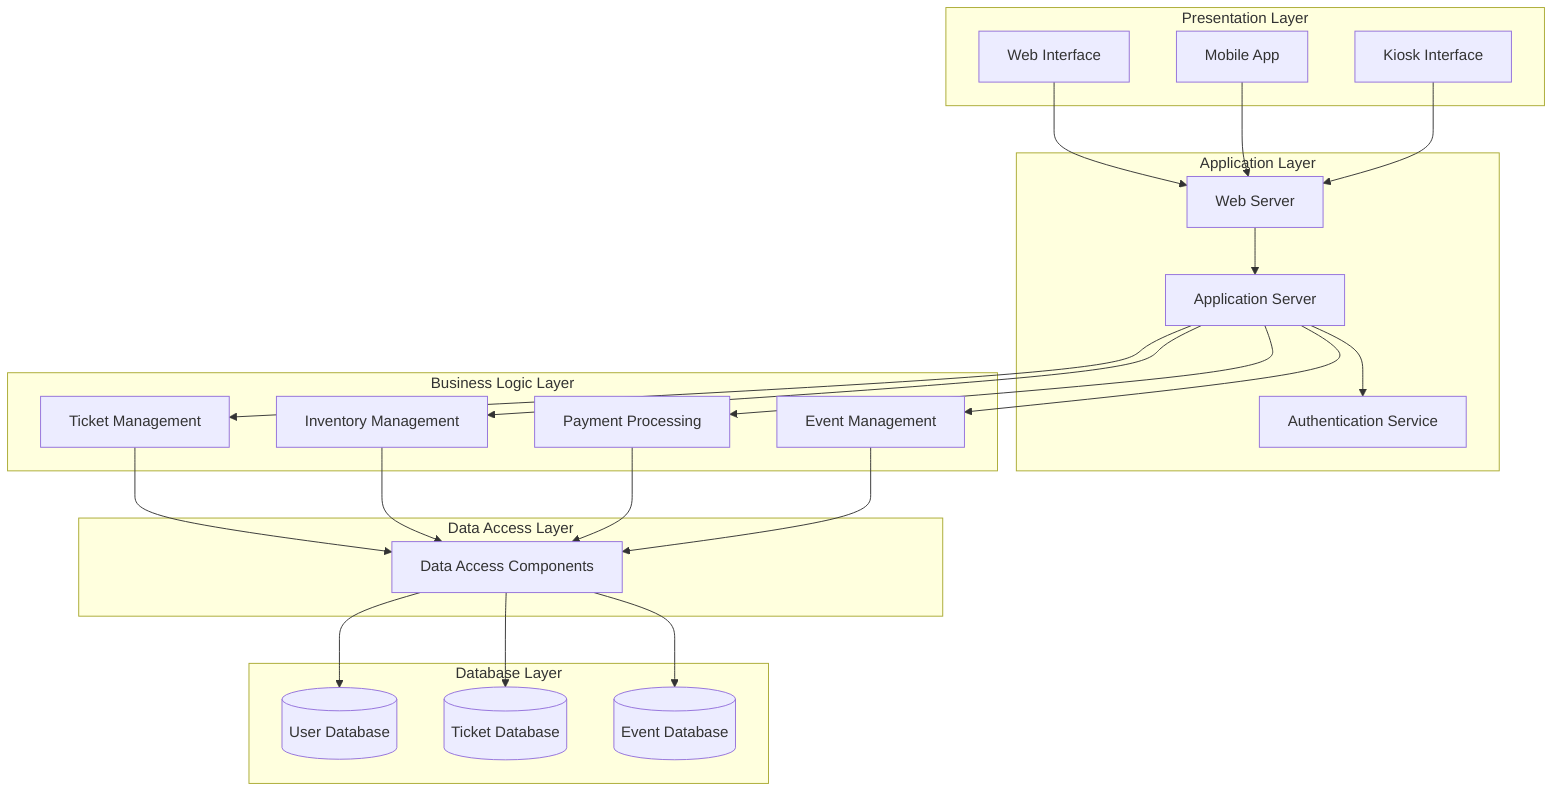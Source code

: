 graph TD
    subgraph "Presentation Layer"
        A1[Web Interface]
        A2[Mobile App]
        A3[Kiosk Interface]
    end

    subgraph "Application Layer"
        B1[Web Server]
        B2[Application Server]
        B3[Authentication Service]
    end

    subgraph "Business Logic Layer"
        C1[Ticket Management]
        C2[Inventory Management]
        C3[Payment Processing]
        C4[Event Management]
    end

    subgraph "Data Access Layer"
        D1[Data Access Components]
    end

    subgraph "Database Layer"
        E1[(User Database)]
        E2[(Ticket Database)]
        E3[(Event Database)]
    end

    A1 --> B1
    A2 --> B1
    A3 --> B1
    B1 --> B2
    B2 --> B3
    B2 --> C1
    B2 --> C2
    B2 --> C3
    B2 --> C4
    C1 --> D1
    C2 --> D1
    C3 --> D1
    C4 --> D1
    D1 --> E1
    D1 --> E2
    D1 --> E3